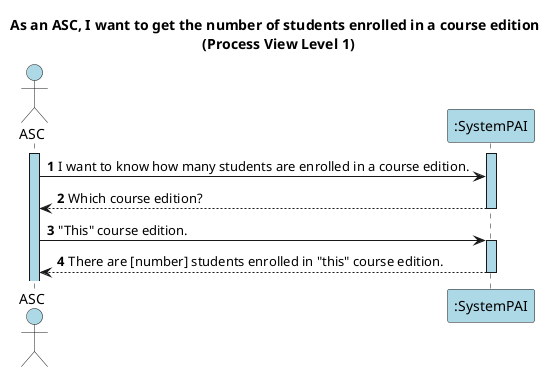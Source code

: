 @startuml
autonumber

title As an ASC, I want to get the number of students enrolled in a course edition \n (Process View Level 1)

actor ASC as Admin #lightblue
participant ":SystemPAI" as System #lightblue

activate Admin #lightblue
activate System #lightblue

Admin -> System : I want to know how many students are enrolled in a course edition.

System --> Admin --: Which course edition?

Admin -> System ++ #lightblue: "This" course edition.

System --> Admin : There are [number] students enrolled in "this" course edition.
deactivate
@enduml